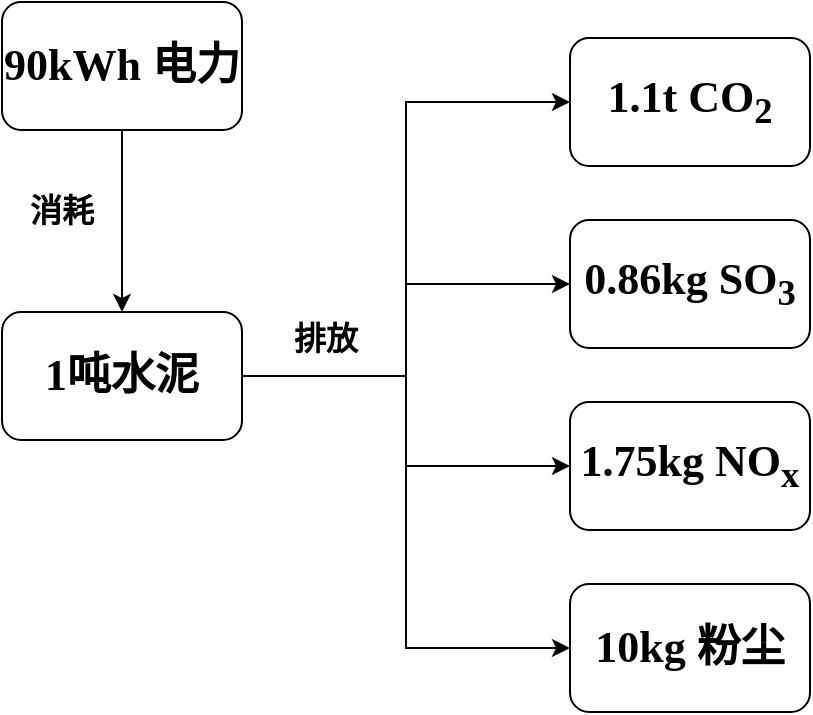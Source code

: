 <mxfile version="23.1.7" type="github">
  <diagram name="第 1 页" id="xCruYwVzztO8rrpMRHSy">
    <mxGraphModel dx="1418" dy="817" grid="0" gridSize="10" guides="1" tooltips="1" connect="1" arrows="1" fold="1" page="1" pageScale="1" pageWidth="827" pageHeight="1169" math="0" shadow="0">
      <root>
        <mxCell id="0" />
        <mxCell id="1" parent="0" />
        <mxCell id="j3AWHV1HB8_Tbn3RLML--14" style="edgeStyle=orthogonalEdgeStyle;rounded=0;orthogonalLoop=1;jettySize=auto;html=1;exitX=1;exitY=0.5;exitDx=0;exitDy=0;entryX=0;entryY=0.5;entryDx=0;entryDy=0;" edge="1" parent="1" source="j3AWHV1HB8_Tbn3RLML--1" target="j3AWHV1HB8_Tbn3RLML--2">
          <mxGeometry relative="1" as="geometry" />
        </mxCell>
        <mxCell id="j3AWHV1HB8_Tbn3RLML--15" style="edgeStyle=orthogonalEdgeStyle;rounded=0;orthogonalLoop=1;jettySize=auto;html=1;exitX=1;exitY=0.5;exitDx=0;exitDy=0;" edge="1" parent="1" source="j3AWHV1HB8_Tbn3RLML--1" target="j3AWHV1HB8_Tbn3RLML--3">
          <mxGeometry relative="1" as="geometry" />
        </mxCell>
        <mxCell id="j3AWHV1HB8_Tbn3RLML--16" style="edgeStyle=orthogonalEdgeStyle;rounded=0;orthogonalLoop=1;jettySize=auto;html=1;exitX=1;exitY=0.5;exitDx=0;exitDy=0;entryX=0;entryY=0.5;entryDx=0;entryDy=0;" edge="1" parent="1" source="j3AWHV1HB8_Tbn3RLML--1" target="j3AWHV1HB8_Tbn3RLML--4">
          <mxGeometry relative="1" as="geometry" />
        </mxCell>
        <mxCell id="j3AWHV1HB8_Tbn3RLML--17" style="edgeStyle=orthogonalEdgeStyle;rounded=0;orthogonalLoop=1;jettySize=auto;html=1;exitX=1;exitY=0.5;exitDx=0;exitDy=0;entryX=0;entryY=0.5;entryDx=0;entryDy=0;" edge="1" parent="1" source="j3AWHV1HB8_Tbn3RLML--1" target="j3AWHV1HB8_Tbn3RLML--5">
          <mxGeometry relative="1" as="geometry" />
        </mxCell>
        <mxCell id="j3AWHV1HB8_Tbn3RLML--1" value="1吨水泥" style="rounded=1;whiteSpace=wrap;html=1;fontFamily=Times New Roman;fontSize=22;fontStyle=1" vertex="1" parent="1">
          <mxGeometry x="120" y="411" width="120" height="64" as="geometry" />
        </mxCell>
        <mxCell id="j3AWHV1HB8_Tbn3RLML--2" value="1.1t CO&lt;sub&gt;2&lt;/sub&gt;" style="rounded=1;whiteSpace=wrap;html=1;fontFamily=Times New Roman;fontSize=22;fontStyle=1" vertex="1" parent="1">
          <mxGeometry x="404" y="274" width="120" height="64" as="geometry" />
        </mxCell>
        <mxCell id="j3AWHV1HB8_Tbn3RLML--3" value="0.86kg SO&lt;sub&gt;3&lt;/sub&gt;" style="rounded=1;whiteSpace=wrap;html=1;fontFamily=Times New Roman;fontSize=22;fontStyle=1" vertex="1" parent="1">
          <mxGeometry x="404" y="365" width="120" height="64" as="geometry" />
        </mxCell>
        <mxCell id="j3AWHV1HB8_Tbn3RLML--4" value="1.75kg NO&lt;sub&gt;x&lt;/sub&gt;" style="rounded=1;whiteSpace=wrap;html=1;fontFamily=Times New Roman;fontSize=22;fontStyle=1" vertex="1" parent="1">
          <mxGeometry x="404" y="456" width="120" height="64" as="geometry" />
        </mxCell>
        <mxCell id="j3AWHV1HB8_Tbn3RLML--5" value="10kg 粉尘" style="rounded=1;whiteSpace=wrap;html=1;fontFamily=Times New Roman;fontSize=22;fontStyle=1" vertex="1" parent="1">
          <mxGeometry x="404" y="547" width="120" height="64" as="geometry" />
        </mxCell>
        <mxCell id="j3AWHV1HB8_Tbn3RLML--21" style="edgeStyle=orthogonalEdgeStyle;rounded=0;orthogonalLoop=1;jettySize=auto;html=1;exitX=0.5;exitY=1;exitDx=0;exitDy=0;entryX=0.5;entryY=0;entryDx=0;entryDy=0;" edge="1" parent="1" source="j3AWHV1HB8_Tbn3RLML--13" target="j3AWHV1HB8_Tbn3RLML--1">
          <mxGeometry relative="1" as="geometry" />
        </mxCell>
        <mxCell id="j3AWHV1HB8_Tbn3RLML--13" value="90kWh 电力" style="rounded=1;whiteSpace=wrap;html=1;fontFamily=Times New Roman;fontSize=22;fontStyle=1" vertex="1" parent="1">
          <mxGeometry x="120" y="256" width="120" height="64" as="geometry" />
        </mxCell>
        <mxCell id="j3AWHV1HB8_Tbn3RLML--18" value="排放" style="text;html=1;align=center;verticalAlign=middle;whiteSpace=wrap;rounded=0;fontStyle=1;fontSize=16;fontFamily=Times New Roman;" vertex="1" parent="1">
          <mxGeometry x="252" y="409" width="60" height="30" as="geometry" />
        </mxCell>
        <mxCell id="j3AWHV1HB8_Tbn3RLML--22" value="消耗" style="text;html=1;align=center;verticalAlign=middle;whiteSpace=wrap;rounded=0;fontStyle=1;fontSize=16;fontFamily=Times New Roman;" vertex="1" parent="1">
          <mxGeometry x="120" y="345" width="60" height="30" as="geometry" />
        </mxCell>
      </root>
    </mxGraphModel>
  </diagram>
</mxfile>

